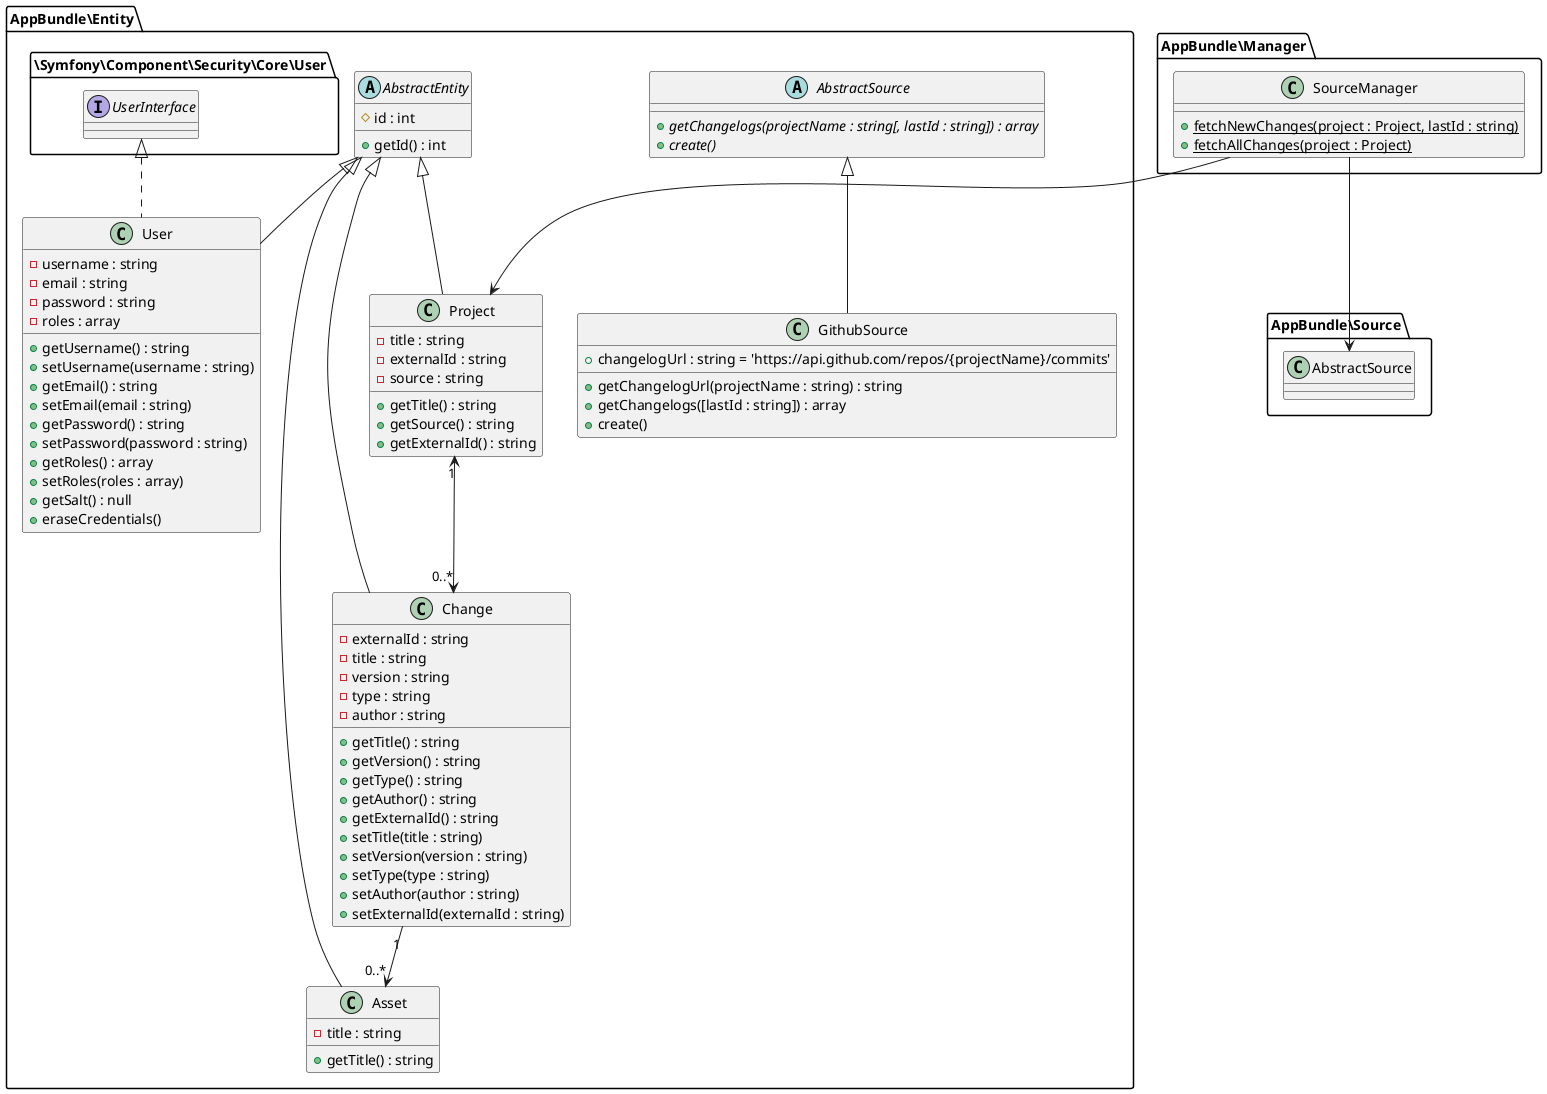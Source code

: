 @startuml

AppBundle\Manager.SourceManager --> AppBundle\Entity.Project
AppBundle\Manager.SourceManager --> AppBundle\Source.AbstractSource

namespace AppBundle\Manager {
    class SourceManager {
        + {static} fetchNewChanges(project : Project, lastId : string)
        + {static} fetchAllChanges(project : Project)
    }
}


namespace AppBundle\Entity {
    abstract class AbstractSource {
        {abstract} + getChangelogs(projectName : string[, lastId : string]) : array
        {abstract} + create()
    }
    class GithubSource extends AbstractSource {
        + changelogUrl : string = 'https://api.github.com/repos/{projectName}/commits'
        + getChangelogUrl(projectName : string) : string
        + getChangelogs([lastId : string]) : array
        + create()
    }

    abstract class AbstractEntity {
        # id : int
        + getId() : int
    }
    class Asset extends AbstractEntity {
        - title : string
        + getTitle() : string
    }
    class Change extends AbstractEntity {
        - externalId : string
        - title : string
        - version : string
        - type : string
        - author : string
        + getTitle() : string
        + getVersion() : string
        + getType() : string
        + getAuthor() : string
        + getExternalId() : string
        + setTitle(title : string)
        + setVersion(version : string)
        + setType(type : string)
        + setAuthor(author : string)
        + setExternalId(externalId : string)
    }
    class Project extends AbstractEntity {
        - title : string
        - externalId : string
        - source : string
        + getTitle() : string
        + getSource() : string
        + getExternalId() : string
    }
    class User extends AbstractEntity implements \Symfony\Component\Security\Core\User.UserInterface {
        - username : string
        - email : string
        - password : string
        - roles : array
        + getUsername() : string
        + setUsername(username : string)
        + getEmail() : string
        + setEmail(email : string)
        + getPassword() : string
        + setPassword(password : string)
        + getRoles() : array
        + setRoles(roles : array)
        + getSalt() : null
        + eraseCredentials()
    }

    Change "1" --> "0..*" Asset
    Project "1" <--> "0..*" Change
}


@enduml